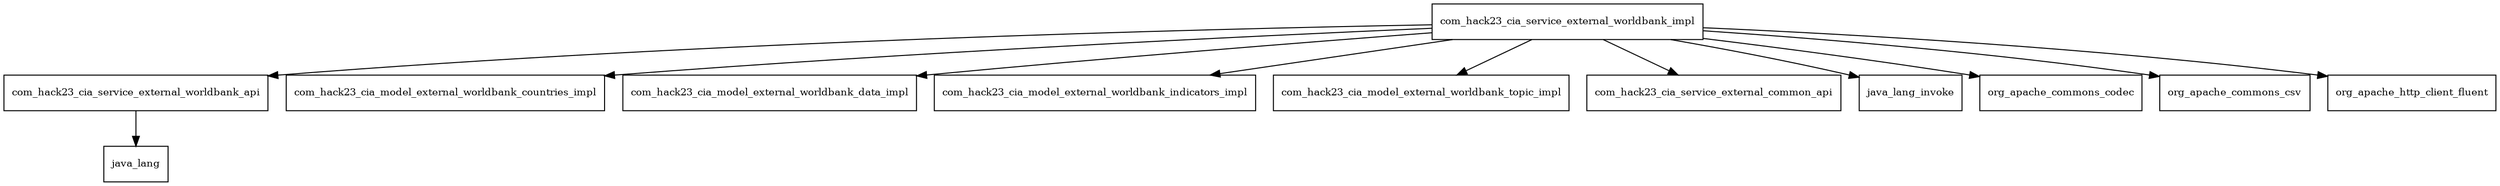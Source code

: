 digraph service_external_worldbank_2019_7_27_SNAPSHOT_package_dependencies {
  node [shape = box, fontsize=10.0];
  com_hack23_cia_service_external_worldbank_api -> java_lang;
  com_hack23_cia_service_external_worldbank_impl -> com_hack23_cia_model_external_worldbank_countries_impl;
  com_hack23_cia_service_external_worldbank_impl -> com_hack23_cia_model_external_worldbank_data_impl;
  com_hack23_cia_service_external_worldbank_impl -> com_hack23_cia_model_external_worldbank_indicators_impl;
  com_hack23_cia_service_external_worldbank_impl -> com_hack23_cia_model_external_worldbank_topic_impl;
  com_hack23_cia_service_external_worldbank_impl -> com_hack23_cia_service_external_common_api;
  com_hack23_cia_service_external_worldbank_impl -> com_hack23_cia_service_external_worldbank_api;
  com_hack23_cia_service_external_worldbank_impl -> java_lang_invoke;
  com_hack23_cia_service_external_worldbank_impl -> org_apache_commons_codec;
  com_hack23_cia_service_external_worldbank_impl -> org_apache_commons_csv;
  com_hack23_cia_service_external_worldbank_impl -> org_apache_http_client_fluent;
}
